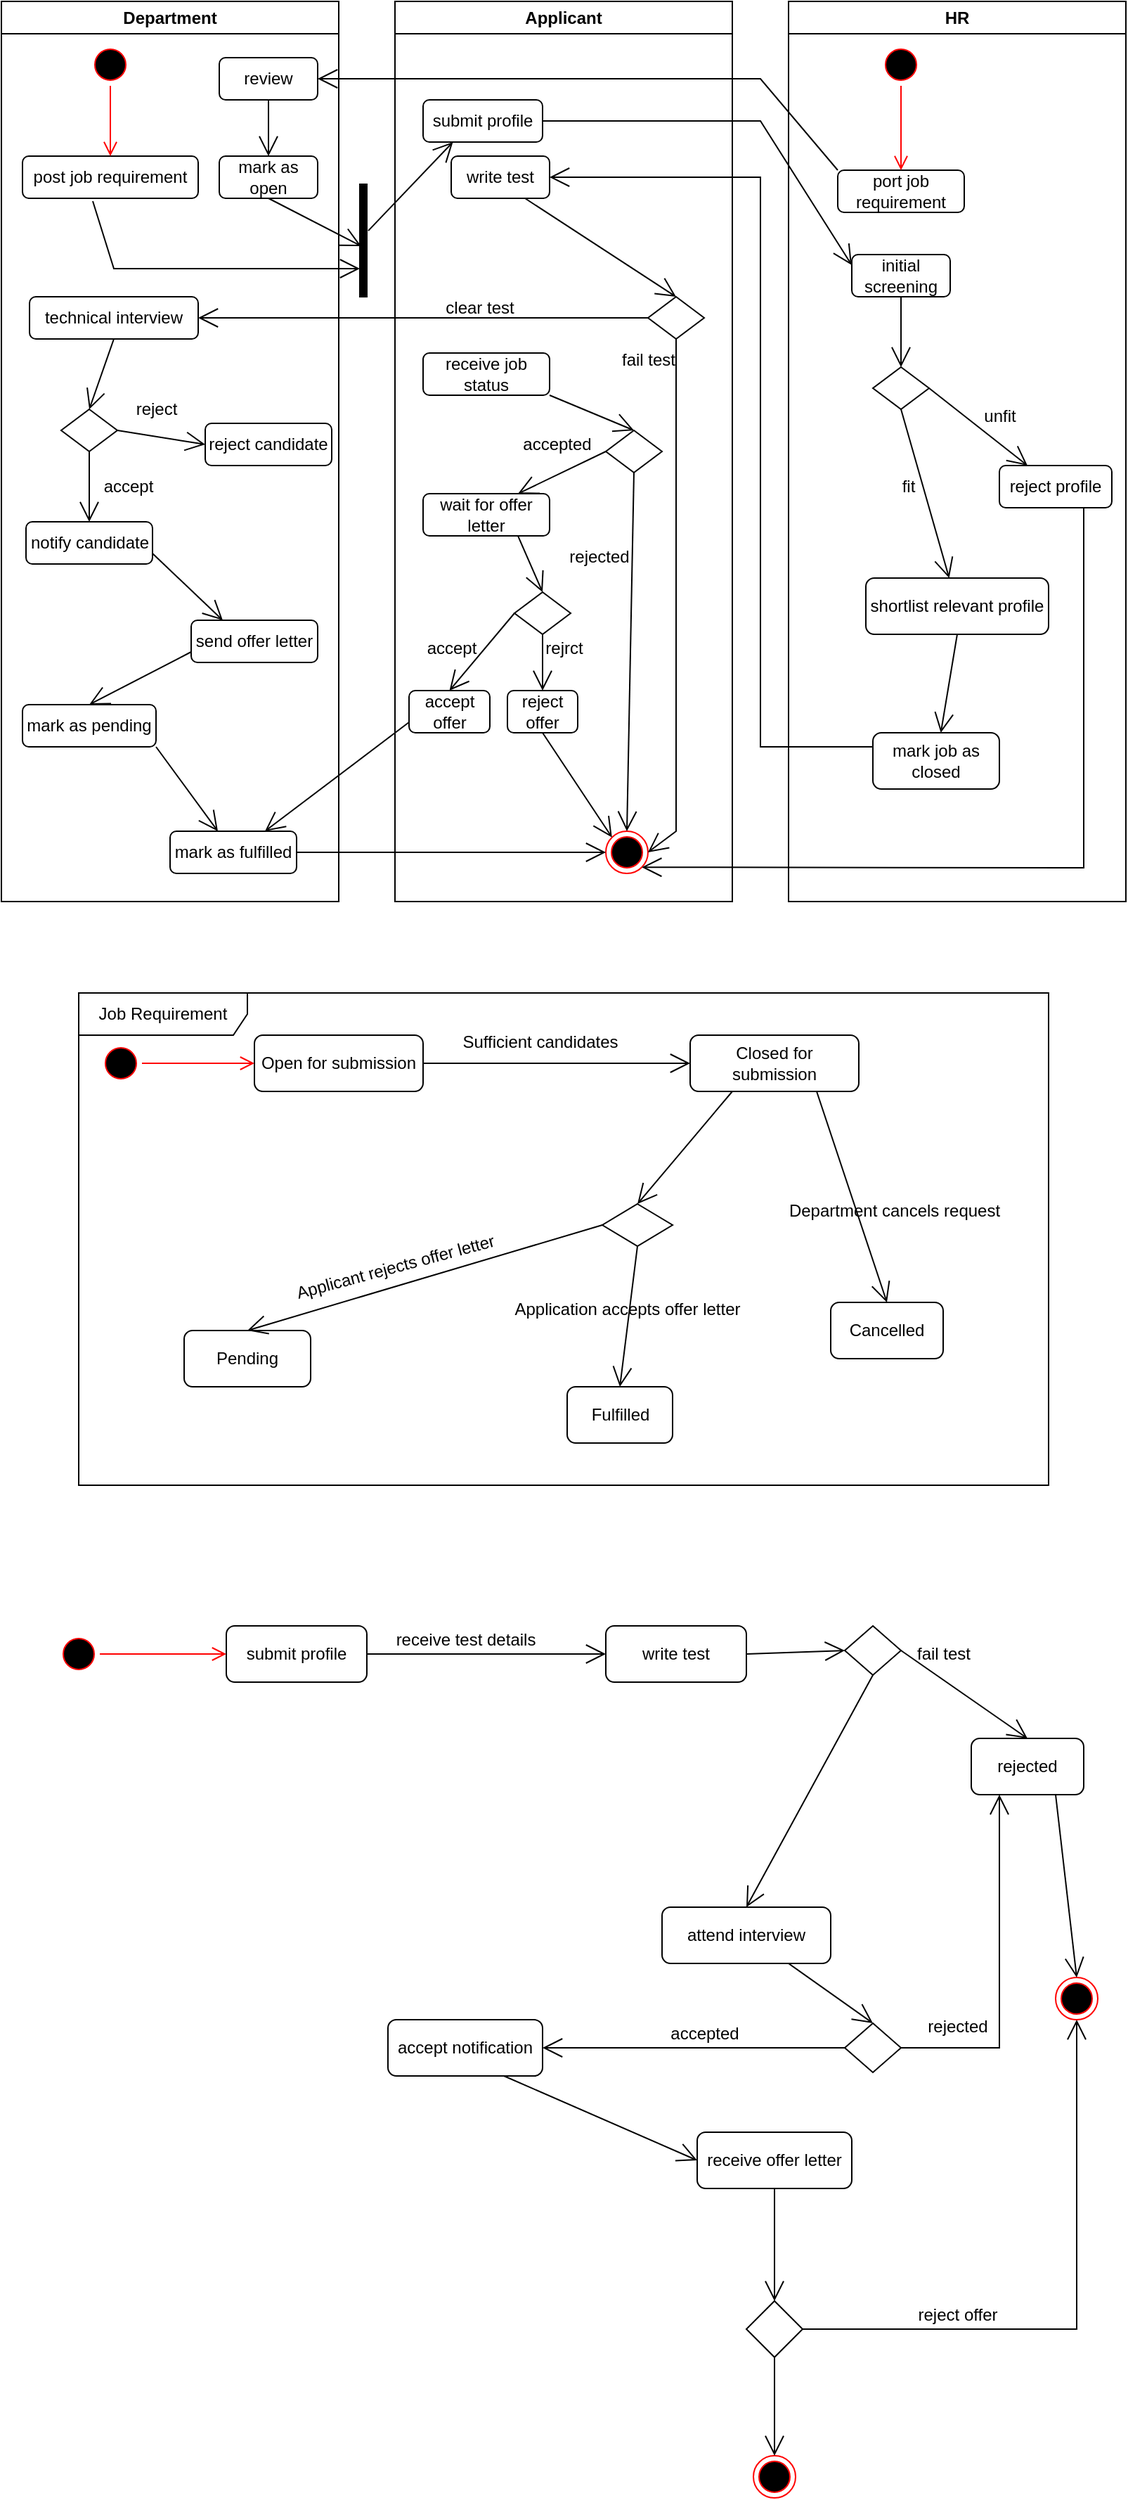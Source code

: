<mxfile version="20.8.10" type="device"><diagram name="Page-1" id="5EgWfO8IJuQa_PrYnQpz"><mxGraphModel dx="1290" dy="530" grid="1" gridSize="10" guides="1" tooltips="1" connect="1" arrows="1" fold="1" page="1" pageScale="1" pageWidth="850" pageHeight="1100" math="0" shadow="0"><root><mxCell id="0"/><mxCell id="1" parent="0"/><mxCell id="yTLIwjCd6QaeWrtW5ZIR-2" value="Department" style="swimlane;whiteSpace=wrap;html=1;" vertex="1" parent="1"><mxGeometry x="40" y="40" width="240" height="640" as="geometry"/></mxCell><mxCell id="yTLIwjCd6QaeWrtW5ZIR-13" value="review" style="rounded=1;whiteSpace=wrap;html=1;" vertex="1" parent="yTLIwjCd6QaeWrtW5ZIR-2"><mxGeometry x="155" y="40" width="70" height="30" as="geometry"/></mxCell><mxCell id="yTLIwjCd6QaeWrtW5ZIR-12" value="post job requirement" style="rounded=1;whiteSpace=wrap;html=1;" vertex="1" parent="yTLIwjCd6QaeWrtW5ZIR-2"><mxGeometry x="15" y="110" width="125" height="30" as="geometry"/></mxCell><mxCell id="yTLIwjCd6QaeWrtW5ZIR-11" value="mark as open" style="rounded=1;whiteSpace=wrap;html=1;" vertex="1" parent="yTLIwjCd6QaeWrtW5ZIR-2"><mxGeometry x="155" y="110" width="70" height="30" as="geometry"/></mxCell><mxCell id="yTLIwjCd6QaeWrtW5ZIR-10" value="technical interview" style="rounded=1;whiteSpace=wrap;html=1;" vertex="1" parent="yTLIwjCd6QaeWrtW5ZIR-2"><mxGeometry x="20" y="210" width="120" height="30" as="geometry"/></mxCell><mxCell id="yTLIwjCd6QaeWrtW5ZIR-9" value="notify candidate" style="rounded=1;whiteSpace=wrap;html=1;" vertex="1" parent="yTLIwjCd6QaeWrtW5ZIR-2"><mxGeometry x="17.5" y="370" width="90" height="30" as="geometry"/></mxCell><mxCell id="yTLIwjCd6QaeWrtW5ZIR-8" value="reject candidate" style="rounded=1;whiteSpace=wrap;html=1;" vertex="1" parent="yTLIwjCd6QaeWrtW5ZIR-2"><mxGeometry x="145" y="300" width="90" height="30" as="geometry"/></mxCell><mxCell id="yTLIwjCd6QaeWrtW5ZIR-7" value="send offer letter" style="rounded=1;whiteSpace=wrap;html=1;" vertex="1" parent="yTLIwjCd6QaeWrtW5ZIR-2"><mxGeometry x="135" y="440" width="90" height="30" as="geometry"/></mxCell><mxCell id="yTLIwjCd6QaeWrtW5ZIR-6" value="mark as pending" style="rounded=1;whiteSpace=wrap;html=1;" vertex="1" parent="yTLIwjCd6QaeWrtW5ZIR-2"><mxGeometry x="15" y="500" width="95" height="30" as="geometry"/></mxCell><mxCell id="yTLIwjCd6QaeWrtW5ZIR-3" value="mark as fulfilled" style="rounded=1;whiteSpace=wrap;html=1;" vertex="1" parent="yTLIwjCd6QaeWrtW5ZIR-2"><mxGeometry x="120" y="590" width="90" height="30" as="geometry"/></mxCell><mxCell id="yTLIwjCd6QaeWrtW5ZIR-98" value="" style="rhombus;whiteSpace=wrap;html=1;" vertex="1" parent="yTLIwjCd6QaeWrtW5ZIR-2"><mxGeometry x="42.5" y="290" width="40" height="30" as="geometry"/></mxCell><mxCell id="yTLIwjCd6QaeWrtW5ZIR-103" value="" style="ellipse;html=1;shape=startState;fillColor=#000000;strokeColor=#ff0000;" vertex="1" parent="yTLIwjCd6QaeWrtW5ZIR-2"><mxGeometry x="62.5" y="30" width="30" height="30" as="geometry"/></mxCell><mxCell id="yTLIwjCd6QaeWrtW5ZIR-104" value="" style="edgeStyle=orthogonalEdgeStyle;html=1;verticalAlign=bottom;endArrow=open;endSize=8;strokeColor=#ff0000;rounded=0;" edge="1" source="yTLIwjCd6QaeWrtW5ZIR-103" parent="yTLIwjCd6QaeWrtW5ZIR-2" target="yTLIwjCd6QaeWrtW5ZIR-12"><mxGeometry relative="1" as="geometry"><mxPoint x="75" y="120" as="targetPoint"/></mxGeometry></mxCell><mxCell id="yTLIwjCd6QaeWrtW5ZIR-114" value="" style="endArrow=open;endFill=1;endSize=12;html=1;rounded=0;exitX=0.5;exitY=1;exitDx=0;exitDy=0;entryX=0.5;entryY=0;entryDx=0;entryDy=0;" edge="1" parent="yTLIwjCd6QaeWrtW5ZIR-2" source="yTLIwjCd6QaeWrtW5ZIR-13" target="yTLIwjCd6QaeWrtW5ZIR-11"><mxGeometry width="160" relative="1" as="geometry"><mxPoint x="230" y="370" as="sourcePoint"/><mxPoint x="390" y="370" as="targetPoint"/></mxGeometry></mxCell><mxCell id="yTLIwjCd6QaeWrtW5ZIR-115" value="" style="endArrow=open;endFill=1;endSize=12;html=1;rounded=0;exitX=0.5;exitY=1;exitDx=0;exitDy=0;entryX=0.5;entryY=0;entryDx=0;entryDy=0;" edge="1" parent="yTLIwjCd6QaeWrtW5ZIR-2" source="yTLIwjCd6QaeWrtW5ZIR-10" target="yTLIwjCd6QaeWrtW5ZIR-98"><mxGeometry width="160" relative="1" as="geometry"><mxPoint x="200" y="80" as="sourcePoint"/><mxPoint x="200" y="130" as="targetPoint"/></mxGeometry></mxCell><mxCell id="yTLIwjCd6QaeWrtW5ZIR-116" value="" style="endArrow=open;endFill=1;endSize=12;html=1;rounded=0;exitX=1;exitY=0.5;exitDx=0;exitDy=0;entryX=0;entryY=0.5;entryDx=0;entryDy=0;" edge="1" parent="yTLIwjCd6QaeWrtW5ZIR-2" source="yTLIwjCd6QaeWrtW5ZIR-98" target="yTLIwjCd6QaeWrtW5ZIR-8"><mxGeometry width="160" relative="1" as="geometry"><mxPoint x="210" y="90" as="sourcePoint"/><mxPoint x="150" y="250" as="targetPoint"/></mxGeometry></mxCell><mxCell id="yTLIwjCd6QaeWrtW5ZIR-117" value="" style="endArrow=open;endFill=1;endSize=12;html=1;rounded=0;exitX=0.5;exitY=1;exitDx=0;exitDy=0;" edge="1" parent="yTLIwjCd6QaeWrtW5ZIR-2" source="yTLIwjCd6QaeWrtW5ZIR-98" target="yTLIwjCd6QaeWrtW5ZIR-9"><mxGeometry width="160" relative="1" as="geometry"><mxPoint x="220" y="100" as="sourcePoint"/><mxPoint x="220" y="150" as="targetPoint"/></mxGeometry></mxCell><mxCell id="yTLIwjCd6QaeWrtW5ZIR-118" value="" style="endArrow=open;endFill=1;endSize=12;html=1;rounded=0;exitX=1;exitY=0.75;exitDx=0;exitDy=0;entryX=0.25;entryY=0;entryDx=0;entryDy=0;" edge="1" parent="yTLIwjCd6QaeWrtW5ZIR-2" source="yTLIwjCd6QaeWrtW5ZIR-9" target="yTLIwjCd6QaeWrtW5ZIR-7"><mxGeometry width="160" relative="1" as="geometry"><mxPoint x="230" y="110" as="sourcePoint"/><mxPoint x="230" y="160" as="targetPoint"/></mxGeometry></mxCell><mxCell id="yTLIwjCd6QaeWrtW5ZIR-119" value="" style="endArrow=open;endFill=1;endSize=12;html=1;rounded=0;exitX=0;exitY=0.75;exitDx=0;exitDy=0;entryX=0.5;entryY=0;entryDx=0;entryDy=0;" edge="1" parent="yTLIwjCd6QaeWrtW5ZIR-2" source="yTLIwjCd6QaeWrtW5ZIR-7" target="yTLIwjCd6QaeWrtW5ZIR-6"><mxGeometry width="160" relative="1" as="geometry"><mxPoint x="240" y="120" as="sourcePoint"/><mxPoint x="240" y="170" as="targetPoint"/></mxGeometry></mxCell><mxCell id="yTLIwjCd6QaeWrtW5ZIR-120" value="" style="endArrow=open;endFill=1;endSize=12;html=1;rounded=0;exitX=1;exitY=1;exitDx=0;exitDy=0;" edge="1" parent="yTLIwjCd6QaeWrtW5ZIR-2" source="yTLIwjCd6QaeWrtW5ZIR-6" target="yTLIwjCd6QaeWrtW5ZIR-3"><mxGeometry width="160" relative="1" as="geometry"><mxPoint x="140" y="442.5" as="sourcePoint"/><mxPoint x="72.5" y="510" as="targetPoint"/></mxGeometry></mxCell><mxCell id="yTLIwjCd6QaeWrtW5ZIR-152" value="accept" style="text;html=1;align=center;verticalAlign=middle;resizable=0;points=[];autosize=1;strokeColor=none;fillColor=none;" vertex="1" parent="yTLIwjCd6QaeWrtW5ZIR-2"><mxGeometry x="60" y="330" width="60" height="30" as="geometry"/></mxCell><mxCell id="yTLIwjCd6QaeWrtW5ZIR-14" value="Applicant" style="swimlane;whiteSpace=wrap;html=1;" vertex="1" parent="1"><mxGeometry x="320" y="40" width="240" height="640" as="geometry"/></mxCell><mxCell id="yTLIwjCd6QaeWrtW5ZIR-15" value="submit profile" style="rounded=1;whiteSpace=wrap;html=1;" vertex="1" parent="yTLIwjCd6QaeWrtW5ZIR-14"><mxGeometry x="20" y="70" width="85" height="30" as="geometry"/></mxCell><mxCell id="yTLIwjCd6QaeWrtW5ZIR-16" value="write test" style="rounded=1;whiteSpace=wrap;html=1;" vertex="1" parent="yTLIwjCd6QaeWrtW5ZIR-14"><mxGeometry x="40" y="110" width="70" height="30" as="geometry"/></mxCell><mxCell id="yTLIwjCd6QaeWrtW5ZIR-18" value="receive job status" style="rounded=1;whiteSpace=wrap;html=1;" vertex="1" parent="yTLIwjCd6QaeWrtW5ZIR-14"><mxGeometry x="20" y="250" width="90" height="30" as="geometry"/></mxCell><mxCell id="yTLIwjCd6QaeWrtW5ZIR-19" value="wait for offer letter" style="rounded=1;whiteSpace=wrap;html=1;" vertex="1" parent="yTLIwjCd6QaeWrtW5ZIR-14"><mxGeometry x="20" y="350" width="90" height="30" as="geometry"/></mxCell><mxCell id="yTLIwjCd6QaeWrtW5ZIR-22" value="accept offer" style="rounded=1;whiteSpace=wrap;html=1;" vertex="1" parent="yTLIwjCd6QaeWrtW5ZIR-14"><mxGeometry x="10" y="490" width="57.5" height="30" as="geometry"/></mxCell><mxCell id="yTLIwjCd6QaeWrtW5ZIR-23" value="reject offer" style="rounded=1;whiteSpace=wrap;html=1;" vertex="1" parent="yTLIwjCd6QaeWrtW5ZIR-14"><mxGeometry x="80" y="490" width="50" height="30" as="geometry"/></mxCell><mxCell id="yTLIwjCd6QaeWrtW5ZIR-99" value="" style="rhombus;whiteSpace=wrap;html=1;" vertex="1" parent="yTLIwjCd6QaeWrtW5ZIR-14"><mxGeometry x="180" y="210" width="40" height="30" as="geometry"/></mxCell><mxCell id="yTLIwjCd6QaeWrtW5ZIR-100" value="" style="rhombus;whiteSpace=wrap;html=1;" vertex="1" parent="yTLIwjCd6QaeWrtW5ZIR-14"><mxGeometry x="150" y="305" width="40" height="30" as="geometry"/></mxCell><mxCell id="yTLIwjCd6QaeWrtW5ZIR-101" value="" style="rhombus;whiteSpace=wrap;html=1;" vertex="1" parent="yTLIwjCd6QaeWrtW5ZIR-14"><mxGeometry x="85" y="420" width="40" height="30" as="geometry"/></mxCell><mxCell id="yTLIwjCd6QaeWrtW5ZIR-111" value="" style="ellipse;html=1;shape=endState;fillColor=#000000;strokeColor=#ff0000;" vertex="1" parent="yTLIwjCd6QaeWrtW5ZIR-14"><mxGeometry x="150" y="590" width="30" height="30" as="geometry"/></mxCell><mxCell id="yTLIwjCd6QaeWrtW5ZIR-121" value="" style="endArrow=open;endFill=1;endSize=12;html=1;rounded=0;exitX=0.75;exitY=1;exitDx=0;exitDy=0;entryX=0.5;entryY=0;entryDx=0;entryDy=0;" edge="1" parent="yTLIwjCd6QaeWrtW5ZIR-14" source="yTLIwjCd6QaeWrtW5ZIR-16" target="yTLIwjCd6QaeWrtW5ZIR-99"><mxGeometry width="160" relative="1" as="geometry"><mxPoint x="-130" y="452.5" as="sourcePoint"/><mxPoint x="-197.5" y="520" as="targetPoint"/></mxGeometry></mxCell><mxCell id="yTLIwjCd6QaeWrtW5ZIR-122" value="" style="endArrow=open;endFill=1;endSize=12;html=1;rounded=0;exitX=0.5;exitY=1;exitDx=0;exitDy=0;entryX=1;entryY=0.5;entryDx=0;entryDy=0;" edge="1" parent="yTLIwjCd6QaeWrtW5ZIR-14" source="yTLIwjCd6QaeWrtW5ZIR-99" target="yTLIwjCd6QaeWrtW5ZIR-111"><mxGeometry width="160" relative="1" as="geometry"><mxPoint x="72.5" y="130" as="sourcePoint"/><mxPoint x="230" y="560" as="targetPoint"/><Array as="points"><mxPoint x="200" y="590"/></Array></mxGeometry></mxCell><mxCell id="yTLIwjCd6QaeWrtW5ZIR-123" value="" style="endArrow=open;endFill=1;endSize=12;html=1;rounded=0;exitX=1;exitY=1;exitDx=0;exitDy=0;entryX=0.5;entryY=0;entryDx=0;entryDy=0;" edge="1" parent="yTLIwjCd6QaeWrtW5ZIR-14" source="yTLIwjCd6QaeWrtW5ZIR-18" target="yTLIwjCd6QaeWrtW5ZIR-100"><mxGeometry width="160" relative="1" as="geometry"><mxPoint x="82.5" y="140" as="sourcePoint"/><mxPoint x="220" y="210" as="targetPoint"/></mxGeometry></mxCell><mxCell id="yTLIwjCd6QaeWrtW5ZIR-124" value="" style="endArrow=open;endFill=1;endSize=12;html=1;rounded=0;exitX=0;exitY=0.5;exitDx=0;exitDy=0;entryX=0.75;entryY=0;entryDx=0;entryDy=0;" edge="1" parent="yTLIwjCd6QaeWrtW5ZIR-14" source="yTLIwjCd6QaeWrtW5ZIR-100" target="yTLIwjCd6QaeWrtW5ZIR-19"><mxGeometry width="160" relative="1" as="geometry"><mxPoint x="92.5" y="150" as="sourcePoint"/><mxPoint x="230" y="220" as="targetPoint"/></mxGeometry></mxCell><mxCell id="yTLIwjCd6QaeWrtW5ZIR-126" value="" style="endArrow=open;endFill=1;endSize=12;html=1;rounded=0;exitX=0.5;exitY=1;exitDx=0;exitDy=0;entryX=0.5;entryY=0;entryDx=0;entryDy=0;" edge="1" parent="yTLIwjCd6QaeWrtW5ZIR-14" source="yTLIwjCd6QaeWrtW5ZIR-100" target="yTLIwjCd6QaeWrtW5ZIR-111"><mxGeometry width="160" relative="1" as="geometry"><mxPoint x="102.5" y="160" as="sourcePoint"/><mxPoint x="240" y="230" as="targetPoint"/></mxGeometry></mxCell><mxCell id="yTLIwjCd6QaeWrtW5ZIR-127" value="" style="endArrow=open;endFill=1;endSize=12;html=1;rounded=0;exitX=0.75;exitY=1;exitDx=0;exitDy=0;entryX=0.5;entryY=0;entryDx=0;entryDy=0;" edge="1" parent="yTLIwjCd6QaeWrtW5ZIR-14" source="yTLIwjCd6QaeWrtW5ZIR-19" target="yTLIwjCd6QaeWrtW5ZIR-101"><mxGeometry width="160" relative="1" as="geometry"><mxPoint x="112.5" y="170" as="sourcePoint"/><mxPoint x="250" y="240" as="targetPoint"/></mxGeometry></mxCell><mxCell id="yTLIwjCd6QaeWrtW5ZIR-128" value="" style="endArrow=open;endFill=1;endSize=12;html=1;rounded=0;exitX=0;exitY=0.5;exitDx=0;exitDy=0;entryX=0.5;entryY=0;entryDx=0;entryDy=0;" edge="1" parent="yTLIwjCd6QaeWrtW5ZIR-14" source="yTLIwjCd6QaeWrtW5ZIR-101" target="yTLIwjCd6QaeWrtW5ZIR-22"><mxGeometry width="160" relative="1" as="geometry"><mxPoint x="122.5" y="180" as="sourcePoint"/><mxPoint x="260" y="250" as="targetPoint"/></mxGeometry></mxCell><mxCell id="yTLIwjCd6QaeWrtW5ZIR-129" value="" style="endArrow=open;endFill=1;endSize=12;html=1;rounded=0;exitX=0.5;exitY=1;exitDx=0;exitDy=0;entryX=0.5;entryY=0;entryDx=0;entryDy=0;" edge="1" parent="yTLIwjCd6QaeWrtW5ZIR-14" source="yTLIwjCd6QaeWrtW5ZIR-101" target="yTLIwjCd6QaeWrtW5ZIR-23"><mxGeometry width="160" relative="1" as="geometry"><mxPoint x="132.5" y="190" as="sourcePoint"/><mxPoint x="270" y="260" as="targetPoint"/></mxGeometry></mxCell><mxCell id="yTLIwjCd6QaeWrtW5ZIR-140" value="" style="endArrow=open;endFill=1;endSize=12;html=1;rounded=0;exitX=0.5;exitY=1;exitDx=0;exitDy=0;entryX=0;entryY=0;entryDx=0;entryDy=0;" edge="1" parent="yTLIwjCd6QaeWrtW5ZIR-14" source="yTLIwjCd6QaeWrtW5ZIR-23" target="yTLIwjCd6QaeWrtW5ZIR-111"><mxGeometry width="160" relative="1" as="geometry"><mxPoint x="230" y="255" as="sourcePoint"/><mxPoint x="-90" y="245" as="targetPoint"/></mxGeometry></mxCell><mxCell id="yTLIwjCd6QaeWrtW5ZIR-154" value="accepted" style="text;html=1;align=center;verticalAlign=middle;resizable=0;points=[];autosize=1;strokeColor=none;fillColor=none;" vertex="1" parent="yTLIwjCd6QaeWrtW5ZIR-14"><mxGeometry x="80" y="300" width="70" height="30" as="geometry"/></mxCell><mxCell id="yTLIwjCd6QaeWrtW5ZIR-155" value="rejected" style="text;html=1;align=center;verticalAlign=middle;resizable=0;points=[];autosize=1;strokeColor=none;fillColor=none;" vertex="1" parent="yTLIwjCd6QaeWrtW5ZIR-14"><mxGeometry x="110" y="380" width="70" height="30" as="geometry"/></mxCell><mxCell id="yTLIwjCd6QaeWrtW5ZIR-158" value="fail test" style="text;html=1;align=center;verticalAlign=middle;resizable=0;points=[];autosize=1;strokeColor=none;fillColor=none;" vertex="1" parent="yTLIwjCd6QaeWrtW5ZIR-14"><mxGeometry x="150" y="240" width="60" height="30" as="geometry"/></mxCell><mxCell id="yTLIwjCd6QaeWrtW5ZIR-24" value="HR" style="swimlane;whiteSpace=wrap;html=1;" vertex="1" parent="1"><mxGeometry x="600" y="40" width="240" height="640" as="geometry"/></mxCell><mxCell id="yTLIwjCd6QaeWrtW5ZIR-25" value="port job requirement" style="rounded=1;whiteSpace=wrap;html=1;" vertex="1" parent="yTLIwjCd6QaeWrtW5ZIR-24"><mxGeometry x="35" y="120" width="90" height="30" as="geometry"/></mxCell><mxCell id="yTLIwjCd6QaeWrtW5ZIR-26" value="initial screening" style="rounded=1;whiteSpace=wrap;html=1;" vertex="1" parent="yTLIwjCd6QaeWrtW5ZIR-24"><mxGeometry x="45" y="180" width="70" height="30" as="geometry"/></mxCell><mxCell id="yTLIwjCd6QaeWrtW5ZIR-27" value="reject profile" style="rounded=1;whiteSpace=wrap;html=1;" vertex="1" parent="yTLIwjCd6QaeWrtW5ZIR-24"><mxGeometry x="150" y="330" width="80" height="30" as="geometry"/></mxCell><mxCell id="yTLIwjCd6QaeWrtW5ZIR-29" value="shortlist relevant profile " style="rounded=1;whiteSpace=wrap;html=1;" vertex="1" parent="yTLIwjCd6QaeWrtW5ZIR-24"><mxGeometry x="55" y="410" width="130" height="40" as="geometry"/></mxCell><mxCell id="yTLIwjCd6QaeWrtW5ZIR-31" value="mark job as closed" style="rounded=1;whiteSpace=wrap;html=1;" vertex="1" parent="yTLIwjCd6QaeWrtW5ZIR-24"><mxGeometry x="60" y="520" width="90" height="40" as="geometry"/></mxCell><mxCell id="yTLIwjCd6QaeWrtW5ZIR-102" value="" style="rhombus;whiteSpace=wrap;html=1;" vertex="1" parent="yTLIwjCd6QaeWrtW5ZIR-24"><mxGeometry x="60" y="260" width="40" height="30" as="geometry"/></mxCell><mxCell id="yTLIwjCd6QaeWrtW5ZIR-107" value="" style="ellipse;html=1;shape=startState;fillColor=#000000;strokeColor=#ff0000;" vertex="1" parent="yTLIwjCd6QaeWrtW5ZIR-24"><mxGeometry x="65" y="30" width="30" height="30" as="geometry"/></mxCell><mxCell id="yTLIwjCd6QaeWrtW5ZIR-108" value="" style="edgeStyle=orthogonalEdgeStyle;html=1;verticalAlign=bottom;endArrow=open;endSize=8;strokeColor=#ff0000;rounded=0;" edge="1" source="yTLIwjCd6QaeWrtW5ZIR-107" parent="yTLIwjCd6QaeWrtW5ZIR-24" target="yTLIwjCd6QaeWrtW5ZIR-25"><mxGeometry relative="1" as="geometry"><mxPoint x="165" y="130" as="targetPoint"/></mxGeometry></mxCell><mxCell id="yTLIwjCd6QaeWrtW5ZIR-130" value="" style="endArrow=open;endFill=1;endSize=12;html=1;rounded=0;exitX=0.5;exitY=1;exitDx=0;exitDy=0;" edge="1" parent="yTLIwjCd6QaeWrtW5ZIR-24" source="yTLIwjCd6QaeWrtW5ZIR-26" target="yTLIwjCd6QaeWrtW5ZIR-102"><mxGeometry width="160" relative="1" as="geometry"><mxPoint x="-137.5" y="190" as="sourcePoint"/><mxPoint y="260" as="targetPoint"/></mxGeometry></mxCell><mxCell id="yTLIwjCd6QaeWrtW5ZIR-131" value="" style="endArrow=open;endFill=1;endSize=12;html=1;rounded=0;exitX=1;exitY=0.5;exitDx=0;exitDy=0;entryX=0.25;entryY=0;entryDx=0;entryDy=0;" edge="1" parent="yTLIwjCd6QaeWrtW5ZIR-24" source="yTLIwjCd6QaeWrtW5ZIR-102" target="yTLIwjCd6QaeWrtW5ZIR-27"><mxGeometry width="160" relative="1" as="geometry"><mxPoint x="90" y="220" as="sourcePoint"/><mxPoint x="90" y="270" as="targetPoint"/></mxGeometry></mxCell><mxCell id="yTLIwjCd6QaeWrtW5ZIR-132" value="" style="endArrow=open;endFill=1;endSize=12;html=1;rounded=0;exitX=0.5;exitY=1;exitDx=0;exitDy=0;" edge="1" parent="yTLIwjCd6QaeWrtW5ZIR-24" source="yTLIwjCd6QaeWrtW5ZIR-102" target="yTLIwjCd6QaeWrtW5ZIR-29"><mxGeometry width="160" relative="1" as="geometry"><mxPoint x="100" y="230" as="sourcePoint"/><mxPoint x="100" y="280" as="targetPoint"/></mxGeometry></mxCell><mxCell id="yTLIwjCd6QaeWrtW5ZIR-133" value="" style="endArrow=open;endFill=1;endSize=12;html=1;rounded=0;exitX=0.5;exitY=1;exitDx=0;exitDy=0;" edge="1" parent="yTLIwjCd6QaeWrtW5ZIR-24" source="yTLIwjCd6QaeWrtW5ZIR-29" target="yTLIwjCd6QaeWrtW5ZIR-31"><mxGeometry width="160" relative="1" as="geometry"><mxPoint x="110" y="240" as="sourcePoint"/><mxPoint x="110" y="290" as="targetPoint"/></mxGeometry></mxCell><mxCell id="yTLIwjCd6QaeWrtW5ZIR-160" value="fit" style="text;html=1;align=center;verticalAlign=middle;resizable=0;points=[];autosize=1;strokeColor=none;fillColor=none;" vertex="1" parent="yTLIwjCd6QaeWrtW5ZIR-24"><mxGeometry x="70" y="330" width="30" height="30" as="geometry"/></mxCell><mxCell id="yTLIwjCd6QaeWrtW5ZIR-159" value="unfit" style="text;html=1;align=center;verticalAlign=middle;resizable=0;points=[];autosize=1;strokeColor=none;fillColor=none;" vertex="1" parent="yTLIwjCd6QaeWrtW5ZIR-24"><mxGeometry x="125" y="280" width="50" height="30" as="geometry"/></mxCell><mxCell id="yTLIwjCd6QaeWrtW5ZIR-34" value="Job Requirement" style="shape=umlFrame;whiteSpace=wrap;html=1;width=120;height=30;" vertex="1" parent="1"><mxGeometry x="95" y="745" width="690" height="350" as="geometry"/></mxCell><mxCell id="yTLIwjCd6QaeWrtW5ZIR-35" value="Pending" style="rounded=1;whiteSpace=wrap;html=1;" vertex="1" parent="1"><mxGeometry x="170" y="985" width="90" height="40" as="geometry"/></mxCell><mxCell id="yTLIwjCd6QaeWrtW5ZIR-46" value="Fulfilled" style="rounded=1;whiteSpace=wrap;html=1;" vertex="1" parent="1"><mxGeometry x="442.5" y="1025" width="75" height="40" as="geometry"/></mxCell><mxCell id="yTLIwjCd6QaeWrtW5ZIR-47" value="&lt;div&gt;Cancelled&lt;/div&gt;" style="rounded=1;whiteSpace=wrap;html=1;" vertex="1" parent="1"><mxGeometry x="630" y="965" width="80" height="40" as="geometry"/></mxCell><mxCell id="yTLIwjCd6QaeWrtW5ZIR-48" value="Closed for submission" style="rounded=1;whiteSpace=wrap;html=1;" vertex="1" parent="1"><mxGeometry x="530" y="775" width="120" height="40" as="geometry"/></mxCell><mxCell id="yTLIwjCd6QaeWrtW5ZIR-49" value="Open for submission" style="rounded=1;whiteSpace=wrap;html=1;" vertex="1" parent="1"><mxGeometry x="220" y="775" width="120" height="40" as="geometry"/></mxCell><mxCell id="yTLIwjCd6QaeWrtW5ZIR-50" value="receive offer letter" style="rounded=1;whiteSpace=wrap;html=1;" vertex="1" parent="1"><mxGeometry x="535" y="1555" width="110" height="40" as="geometry"/></mxCell><mxCell id="yTLIwjCd6QaeWrtW5ZIR-51" value="accept notification" style="rounded=1;whiteSpace=wrap;html=1;" vertex="1" parent="1"><mxGeometry x="315" y="1475" width="110" height="40" as="geometry"/></mxCell><mxCell id="yTLIwjCd6QaeWrtW5ZIR-52" value="attend interview" style="rounded=1;whiteSpace=wrap;html=1;" vertex="1" parent="1"><mxGeometry x="510" y="1395" width="120" height="40" as="geometry"/></mxCell><mxCell id="yTLIwjCd6QaeWrtW5ZIR-53" value="rejected" style="rounded=1;whiteSpace=wrap;html=1;" vertex="1" parent="1"><mxGeometry x="730" y="1275" width="80" height="40" as="geometry"/></mxCell><mxCell id="yTLIwjCd6QaeWrtW5ZIR-54" value="write test" style="rounded=1;whiteSpace=wrap;html=1;" vertex="1" parent="1"><mxGeometry x="470" y="1195" width="100" height="40" as="geometry"/></mxCell><mxCell id="yTLIwjCd6QaeWrtW5ZIR-55" value="submit profile" style="rounded=1;whiteSpace=wrap;html=1;" vertex="1" parent="1"><mxGeometry x="200" y="1195" width="100" height="40" as="geometry"/></mxCell><mxCell id="yTLIwjCd6QaeWrtW5ZIR-57" value="" style="ellipse;html=1;shape=startState;fillColor=#000000;strokeColor=#ff0000;" vertex="1" parent="1"><mxGeometry x="80" y="1200" width="30" height="30" as="geometry"/></mxCell><mxCell id="yTLIwjCd6QaeWrtW5ZIR-58" value="" style="edgeStyle=orthogonalEdgeStyle;html=1;verticalAlign=bottom;endArrow=open;endSize=8;strokeColor=#ff0000;rounded=0;entryX=0;entryY=0.5;entryDx=0;entryDy=0;" edge="1" source="yTLIwjCd6QaeWrtW5ZIR-57" parent="1" target="yTLIwjCd6QaeWrtW5ZIR-55"><mxGeometry relative="1" as="geometry"><mxPoint x="35" y="1315" as="targetPoint"/></mxGeometry></mxCell><mxCell id="yTLIwjCd6QaeWrtW5ZIR-59" value="" style="endArrow=open;endFill=1;endSize=12;html=1;rounded=0;exitX=1;exitY=0.5;exitDx=0;exitDy=0;entryX=0;entryY=0.5;entryDx=0;entryDy=0;" edge="1" parent="1" source="yTLIwjCd6QaeWrtW5ZIR-55" target="yTLIwjCd6QaeWrtW5ZIR-54"><mxGeometry width="160" relative="1" as="geometry"><mxPoint x="340" y="1385" as="sourcePoint"/><mxPoint x="500" y="1385" as="targetPoint"/></mxGeometry></mxCell><mxCell id="yTLIwjCd6QaeWrtW5ZIR-60" value="" style="endArrow=open;endFill=1;endSize=12;html=1;rounded=0;exitX=0.75;exitY=1;exitDx=0;exitDy=0;entryX=0;entryY=0.5;entryDx=0;entryDy=0;" edge="1" parent="1" source="yTLIwjCd6QaeWrtW5ZIR-51" target="yTLIwjCd6QaeWrtW5ZIR-50"><mxGeometry width="160" relative="1" as="geometry"><mxPoint x="310" y="1235" as="sourcePoint"/><mxPoint x="480" y="1235" as="targetPoint"/></mxGeometry></mxCell><mxCell id="yTLIwjCd6QaeWrtW5ZIR-61" value="" style="rhombus;whiteSpace=wrap;html=1;" vertex="1" parent="1"><mxGeometry x="640" y="1195" width="40" height="35" as="geometry"/></mxCell><mxCell id="yTLIwjCd6QaeWrtW5ZIR-62" value="" style="rhombus;whiteSpace=wrap;html=1;" vertex="1" parent="1"><mxGeometry x="640" y="1477.5" width="40" height="35" as="geometry"/></mxCell><mxCell id="yTLIwjCd6QaeWrtW5ZIR-63" value="" style="endArrow=open;endFill=1;endSize=12;html=1;rounded=0;exitX=1;exitY=0.5;exitDx=0;exitDy=0;entryX=0;entryY=0.5;entryDx=0;entryDy=0;" edge="1" parent="1" source="yTLIwjCd6QaeWrtW5ZIR-54" target="yTLIwjCd6QaeWrtW5ZIR-61"><mxGeometry width="160" relative="1" as="geometry"><mxPoint x="310" y="1235" as="sourcePoint"/><mxPoint x="480" y="1235" as="targetPoint"/></mxGeometry></mxCell><mxCell id="yTLIwjCd6QaeWrtW5ZIR-64" value="" style="endArrow=open;endFill=1;endSize=12;html=1;rounded=0;exitX=0.5;exitY=1;exitDx=0;exitDy=0;entryX=0.5;entryY=0;entryDx=0;entryDy=0;" edge="1" parent="1" source="yTLIwjCd6QaeWrtW5ZIR-61" target="yTLIwjCd6QaeWrtW5ZIR-52"><mxGeometry width="160" relative="1" as="geometry"><mxPoint x="320" y="1245" as="sourcePoint"/><mxPoint x="490" y="1245" as="targetPoint"/></mxGeometry></mxCell><mxCell id="yTLIwjCd6QaeWrtW5ZIR-65" value="" style="endArrow=open;endFill=1;endSize=12;html=1;rounded=0;exitX=1;exitY=0.5;exitDx=0;exitDy=0;entryX=0.5;entryY=0;entryDx=0;entryDy=0;" edge="1" parent="1" source="yTLIwjCd6QaeWrtW5ZIR-61" target="yTLIwjCd6QaeWrtW5ZIR-53"><mxGeometry width="160" relative="1" as="geometry"><mxPoint x="330" y="1255" as="sourcePoint"/><mxPoint x="500" y="1255" as="targetPoint"/></mxGeometry></mxCell><mxCell id="yTLIwjCd6QaeWrtW5ZIR-66" value="" style="endArrow=open;endFill=1;endSize=12;html=1;rounded=0;exitX=0.75;exitY=1;exitDx=0;exitDy=0;entryX=0.5;entryY=0;entryDx=0;entryDy=0;" edge="1" parent="1" source="yTLIwjCd6QaeWrtW5ZIR-52" target="yTLIwjCd6QaeWrtW5ZIR-62"><mxGeometry width="160" relative="1" as="geometry"><mxPoint x="340" y="1265" as="sourcePoint"/><mxPoint x="510" y="1265" as="targetPoint"/></mxGeometry></mxCell><mxCell id="yTLIwjCd6QaeWrtW5ZIR-67" value="" style="endArrow=open;endFill=1;endSize=12;html=1;rounded=0;exitX=1;exitY=0.5;exitDx=0;exitDy=0;entryX=0.25;entryY=1;entryDx=0;entryDy=0;" edge="1" parent="1" source="yTLIwjCd6QaeWrtW5ZIR-62" target="yTLIwjCd6QaeWrtW5ZIR-53"><mxGeometry width="160" relative="1" as="geometry"><mxPoint x="350" y="1275" as="sourcePoint"/><mxPoint x="520" y="1275" as="targetPoint"/><Array as="points"><mxPoint x="750" y="1495"/></Array></mxGeometry></mxCell><mxCell id="yTLIwjCd6QaeWrtW5ZIR-68" value="" style="endArrow=open;endFill=1;endSize=12;html=1;rounded=0;exitX=0;exitY=0.5;exitDx=0;exitDy=0;entryX=1;entryY=0.5;entryDx=0;entryDy=0;" edge="1" parent="1" source="yTLIwjCd6QaeWrtW5ZIR-62" target="yTLIwjCd6QaeWrtW5ZIR-51"><mxGeometry width="160" relative="1" as="geometry"><mxPoint x="360" y="1285" as="sourcePoint"/><mxPoint x="530" y="1285" as="targetPoint"/></mxGeometry></mxCell><mxCell id="yTLIwjCd6QaeWrtW5ZIR-69" value="" style="rhombus;whiteSpace=wrap;html=1;" vertex="1" parent="1"><mxGeometry x="570" y="1675" width="40" height="40" as="geometry"/></mxCell><mxCell id="yTLIwjCd6QaeWrtW5ZIR-70" value="" style="endArrow=open;endFill=1;endSize=12;html=1;rounded=0;exitX=0.5;exitY=1;exitDx=0;exitDy=0;" edge="1" parent="1" source="yTLIwjCd6QaeWrtW5ZIR-50" target="yTLIwjCd6QaeWrtW5ZIR-69"><mxGeometry width="160" relative="1" as="geometry"><mxPoint x="370" y="1295" as="sourcePoint"/><mxPoint x="540" y="1295" as="targetPoint"/></mxGeometry></mxCell><mxCell id="yTLIwjCd6QaeWrtW5ZIR-71" value="" style="endArrow=open;endFill=1;endSize=12;html=1;rounded=0;exitX=1;exitY=0.5;exitDx=0;exitDy=0;entryX=0.5;entryY=1;entryDx=0;entryDy=0;" edge="1" parent="1" source="yTLIwjCd6QaeWrtW5ZIR-69" target="yTLIwjCd6QaeWrtW5ZIR-72"><mxGeometry width="160" relative="1" as="geometry"><mxPoint x="750" y="1675" as="sourcePoint"/><mxPoint x="770" y="1585" as="targetPoint"/><Array as="points"><mxPoint x="805" y="1695"/></Array></mxGeometry></mxCell><mxCell id="yTLIwjCd6QaeWrtW5ZIR-72" value="" style="ellipse;html=1;shape=endState;fillColor=#000000;strokeColor=#ff0000;" vertex="1" parent="1"><mxGeometry x="790" y="1445" width="30" height="30" as="geometry"/></mxCell><mxCell id="yTLIwjCd6QaeWrtW5ZIR-74" value="" style="endArrow=open;endFill=1;endSize=12;html=1;rounded=0;exitX=0.75;exitY=1;exitDx=0;exitDy=0;entryX=0.5;entryY=0;entryDx=0;entryDy=0;" edge="1" parent="1" source="yTLIwjCd6QaeWrtW5ZIR-53" target="yTLIwjCd6QaeWrtW5ZIR-72"><mxGeometry width="160" relative="1" as="geometry"><mxPoint x="390" y="1315" as="sourcePoint"/><mxPoint x="560" y="1315" as="targetPoint"/></mxGeometry></mxCell><mxCell id="yTLIwjCd6QaeWrtW5ZIR-75" value="" style="ellipse;html=1;shape=endState;fillColor=#000000;strokeColor=#ff0000;" vertex="1" parent="1"><mxGeometry x="575" y="1785" width="30" height="30" as="geometry"/></mxCell><mxCell id="yTLIwjCd6QaeWrtW5ZIR-76" value="" style="endArrow=open;endFill=1;endSize=12;html=1;rounded=0;exitX=0.5;exitY=1;exitDx=0;exitDy=0;entryX=0.5;entryY=0;entryDx=0;entryDy=0;" edge="1" parent="1" source="yTLIwjCd6QaeWrtW5ZIR-69" target="yTLIwjCd6QaeWrtW5ZIR-75"><mxGeometry width="160" relative="1" as="geometry"><mxPoint x="400" y="1325" as="sourcePoint"/><mxPoint x="570" y="1325" as="targetPoint"/></mxGeometry></mxCell><mxCell id="yTLIwjCd6QaeWrtW5ZIR-77" value="receive test details" style="text;html=1;align=center;verticalAlign=middle;resizable=0;points=[];autosize=1;strokeColor=none;fillColor=none;" vertex="1" parent="1"><mxGeometry x="310" y="1190" width="120" height="30" as="geometry"/></mxCell><mxCell id="yTLIwjCd6QaeWrtW5ZIR-78" value="fail test" style="text;html=1;align=center;verticalAlign=middle;resizable=0;points=[];autosize=1;strokeColor=none;fillColor=none;" vertex="1" parent="1"><mxGeometry x="680" y="1200" width="60" height="30" as="geometry"/></mxCell><mxCell id="yTLIwjCd6QaeWrtW5ZIR-79" value="rejected" style="text;html=1;align=center;verticalAlign=middle;resizable=0;points=[];autosize=1;strokeColor=none;fillColor=none;" vertex="1" parent="1"><mxGeometry x="685" y="1465" width="70" height="30" as="geometry"/></mxCell><mxCell id="yTLIwjCd6QaeWrtW5ZIR-81" value="accepted" style="text;html=1;align=center;verticalAlign=middle;resizable=0;points=[];autosize=1;strokeColor=none;fillColor=none;" vertex="1" parent="1"><mxGeometry x="505" y="1470" width="70" height="30" as="geometry"/></mxCell><mxCell id="yTLIwjCd6QaeWrtW5ZIR-82" value="reject offer" style="text;html=1;align=center;verticalAlign=middle;resizable=0;points=[];autosize=1;strokeColor=none;fillColor=none;" vertex="1" parent="1"><mxGeometry x="680" y="1670" width="80" height="30" as="geometry"/></mxCell><mxCell id="yTLIwjCd6QaeWrtW5ZIR-83" value="" style="ellipse;html=1;shape=startState;fillColor=#000000;strokeColor=#ff0000;" vertex="1" parent="1"><mxGeometry x="110" y="780" width="30" height="30" as="geometry"/></mxCell><mxCell id="yTLIwjCd6QaeWrtW5ZIR-84" value="" style="edgeStyle=orthogonalEdgeStyle;html=1;verticalAlign=bottom;endArrow=open;endSize=8;strokeColor=#ff0000;rounded=0;entryX=0;entryY=0.5;entryDx=0;entryDy=0;" edge="1" source="yTLIwjCd6QaeWrtW5ZIR-83" parent="1" target="yTLIwjCd6QaeWrtW5ZIR-49"><mxGeometry relative="1" as="geometry"><mxPoint x="125" y="875" as="targetPoint"/></mxGeometry></mxCell><mxCell id="yTLIwjCd6QaeWrtW5ZIR-85" value="" style="endArrow=open;endFill=1;endSize=12;html=1;rounded=0;exitX=1;exitY=0.5;exitDx=0;exitDy=0;" edge="1" parent="1" source="yTLIwjCd6QaeWrtW5ZIR-49" target="yTLIwjCd6QaeWrtW5ZIR-48"><mxGeometry width="160" relative="1" as="geometry"><mxPoint x="410" y="1195" as="sourcePoint"/><mxPoint x="580" y="1195" as="targetPoint"/></mxGeometry></mxCell><mxCell id="yTLIwjCd6QaeWrtW5ZIR-86" value="" style="endArrow=open;endFill=1;endSize=12;html=1;rounded=0;exitX=0.75;exitY=1;exitDx=0;exitDy=0;entryX=0.5;entryY=0;entryDx=0;entryDy=0;" edge="1" parent="1" source="yTLIwjCd6QaeWrtW5ZIR-48" target="yTLIwjCd6QaeWrtW5ZIR-47"><mxGeometry width="160" relative="1" as="geometry"><mxPoint x="350" y="805" as="sourcePoint"/><mxPoint x="540" y="805" as="targetPoint"/></mxGeometry></mxCell><mxCell id="yTLIwjCd6QaeWrtW5ZIR-87" value="" style="rhombus;whiteSpace=wrap;html=1;" vertex="1" parent="1"><mxGeometry x="467.5" y="895" width="50" height="30" as="geometry"/></mxCell><mxCell id="yTLIwjCd6QaeWrtW5ZIR-88" value="" style="endArrow=open;endFill=1;endSize=12;html=1;rounded=0;entryX=0.5;entryY=0;entryDx=0;entryDy=0;exitX=0.25;exitY=1;exitDx=0;exitDy=0;" edge="1" parent="1" source="yTLIwjCd6QaeWrtW5ZIR-48" target="yTLIwjCd6QaeWrtW5ZIR-87"><mxGeometry width="160" relative="1" as="geometry"><mxPoint x="360" y="815" as="sourcePoint"/><mxPoint x="550" y="815" as="targetPoint"/></mxGeometry></mxCell><mxCell id="yTLIwjCd6QaeWrtW5ZIR-89" value="" style="endArrow=open;endFill=1;endSize=12;html=1;rounded=0;exitX=0;exitY=0.5;exitDx=0;exitDy=0;entryX=0.5;entryY=0;entryDx=0;entryDy=0;" edge="1" parent="1" source="yTLIwjCd6QaeWrtW5ZIR-87" target="yTLIwjCd6QaeWrtW5ZIR-35"><mxGeometry width="160" relative="1" as="geometry"><mxPoint x="370" y="825" as="sourcePoint"/><mxPoint x="560" y="825" as="targetPoint"/></mxGeometry></mxCell><mxCell id="yTLIwjCd6QaeWrtW5ZIR-91" value="" style="endArrow=open;endFill=1;endSize=12;html=1;rounded=0;entryX=0.5;entryY=0;entryDx=0;entryDy=0;exitX=0.5;exitY=1;exitDx=0;exitDy=0;" edge="1" parent="1" source="yTLIwjCd6QaeWrtW5ZIR-87" target="yTLIwjCd6QaeWrtW5ZIR-46"><mxGeometry width="160" relative="1" as="geometry"><mxPoint x="270" y="965" as="sourcePoint"/><mxPoint x="430" y="965" as="targetPoint"/></mxGeometry></mxCell><mxCell id="yTLIwjCd6QaeWrtW5ZIR-93" value="Applicant rejects offer letter" style="text;html=1;align=center;verticalAlign=middle;resizable=0;points=[];autosize=1;strokeColor=none;fillColor=none;rotation=-15;" vertex="1" parent="1"><mxGeometry x="240" y="925" width="160" height="30" as="geometry"/></mxCell><mxCell id="yTLIwjCd6QaeWrtW5ZIR-94" value="Sufficient candidates" style="text;html=1;align=center;verticalAlign=middle;resizable=0;points=[];autosize=1;strokeColor=none;fillColor=none;" vertex="1" parent="1"><mxGeometry x="357.5" y="765" width="130" height="30" as="geometry"/></mxCell><mxCell id="yTLIwjCd6QaeWrtW5ZIR-95" value="Department cancels request" style="text;html=1;align=center;verticalAlign=middle;resizable=0;points=[];autosize=1;strokeColor=none;fillColor=none;" vertex="1" parent="1"><mxGeometry x="590" y="885" width="170" height="30" as="geometry"/></mxCell><mxCell id="yTLIwjCd6QaeWrtW5ZIR-96" value="Application accepts offer letter" style="text;html=1;align=center;verticalAlign=middle;resizable=0;points=[];autosize=1;strokeColor=none;fillColor=none;" vertex="1" parent="1"><mxGeometry x="395" y="955" width="180" height="30" as="geometry"/></mxCell><mxCell id="yTLIwjCd6QaeWrtW5ZIR-135" value="" style="endArrow=open;endFill=1;endSize=12;html=1;rounded=0;exitX=0;exitY=0.5;exitDx=0;exitDy=0;entryX=1;entryY=0.5;entryDx=0;entryDy=0;" edge="1" parent="1" source="yTLIwjCd6QaeWrtW5ZIR-99" target="yTLIwjCd6QaeWrtW5ZIR-10"><mxGeometry width="160" relative="1" as="geometry"><mxPoint x="250" y="280" as="sourcePoint"/><mxPoint x="410" y="280" as="targetPoint"/></mxGeometry></mxCell><mxCell id="yTLIwjCd6QaeWrtW5ZIR-136" value="" style="endArrow=open;endFill=1;endSize=12;html=1;rounded=0;exitX=0;exitY=0;exitDx=0;exitDy=0;entryX=1;entryY=0.5;entryDx=0;entryDy=0;" edge="1" parent="1" source="yTLIwjCd6QaeWrtW5ZIR-25" target="yTLIwjCd6QaeWrtW5ZIR-13"><mxGeometry width="160" relative="1" as="geometry"><mxPoint x="510" y="255" as="sourcePoint"/><mxPoint x="190" y="245" as="targetPoint"/><Array as="points"><mxPoint x="580" y="95"/></Array></mxGeometry></mxCell><mxCell id="yTLIwjCd6QaeWrtW5ZIR-137" value="" style="endArrow=open;endFill=1;endSize=12;html=1;rounded=0;exitX=1;exitY=0.5;exitDx=0;exitDy=0;entryX=0;entryY=0.25;entryDx=0;entryDy=0;" edge="1" parent="1" source="yTLIwjCd6QaeWrtW5ZIR-15" target="yTLIwjCd6QaeWrtW5ZIR-26"><mxGeometry width="160" relative="1" as="geometry"><mxPoint x="520" y="265" as="sourcePoint"/><mxPoint x="200" y="255" as="targetPoint"/><Array as="points"><mxPoint x="580" y="125"/></Array></mxGeometry></mxCell><mxCell id="yTLIwjCd6QaeWrtW5ZIR-138" value="" style="endArrow=open;endFill=1;endSize=12;html=1;rounded=0;entryX=1;entryY=0.5;entryDx=0;entryDy=0;exitX=0;exitY=0.25;exitDx=0;exitDy=0;" edge="1" parent="1" source="yTLIwjCd6QaeWrtW5ZIR-31" target="yTLIwjCd6QaeWrtW5ZIR-16"><mxGeometry width="160" relative="1" as="geometry"><mxPoint x="620" y="410" as="sourcePoint"/><mxPoint x="210" y="265" as="targetPoint"/><Array as="points"><mxPoint x="580" y="570"/><mxPoint x="580" y="165"/></Array></mxGeometry></mxCell><mxCell id="yTLIwjCd6QaeWrtW5ZIR-139" value="" style="endArrow=open;endFill=1;endSize=12;html=1;rounded=0;exitX=0.75;exitY=1;exitDx=0;exitDy=0;entryX=1;entryY=1;entryDx=0;entryDy=0;" edge="1" parent="1" source="yTLIwjCd6QaeWrtW5ZIR-27" target="yTLIwjCd6QaeWrtW5ZIR-111"><mxGeometry width="160" relative="1" as="geometry"><mxPoint x="540" y="285" as="sourcePoint"/><mxPoint x="220" y="275" as="targetPoint"/><Array as="points"><mxPoint x="810" y="656"/></Array></mxGeometry></mxCell><mxCell id="yTLIwjCd6QaeWrtW5ZIR-141" value="" style="endArrow=open;endFill=1;endSize=12;html=1;rounded=0;exitX=1;exitY=0.5;exitDx=0;exitDy=0;entryX=0;entryY=0.5;entryDx=0;entryDy=0;" edge="1" parent="1" source="yTLIwjCd6QaeWrtW5ZIR-3" target="yTLIwjCd6QaeWrtW5ZIR-111"><mxGeometry width="160" relative="1" as="geometry"><mxPoint x="560" y="305" as="sourcePoint"/><mxPoint x="240" y="295" as="targetPoint"/></mxGeometry></mxCell><mxCell id="yTLIwjCd6QaeWrtW5ZIR-142" value="" style="endArrow=open;endFill=1;endSize=12;html=1;rounded=0;exitX=0;exitY=0.75;exitDx=0;exitDy=0;entryX=0.75;entryY=0;entryDx=0;entryDy=0;" edge="1" parent="1" source="yTLIwjCd6QaeWrtW5ZIR-22" target="yTLIwjCd6QaeWrtW5ZIR-3"><mxGeometry width="160" relative="1" as="geometry"><mxPoint x="570" y="315" as="sourcePoint"/><mxPoint x="250" y="305" as="targetPoint"/></mxGeometry></mxCell><mxCell id="yTLIwjCd6QaeWrtW5ZIR-144" value="" style="html=1;points=[];perimeter=orthogonalPerimeter;fillColor=strokeColor;" vertex="1" parent="1"><mxGeometry x="295" y="170" width="5" height="80" as="geometry"/></mxCell><mxCell id="yTLIwjCd6QaeWrtW5ZIR-147" value="" style="endArrow=open;endFill=1;endSize=12;html=1;rounded=0;exitX=0.4;exitY=1.067;exitDx=0;exitDy=0;exitPerimeter=0;" edge="1" parent="1" source="yTLIwjCd6QaeWrtW5ZIR-12" target="yTLIwjCd6QaeWrtW5ZIR-144"><mxGeometry width="160" relative="1" as="geometry"><mxPoint x="250" y="300" as="sourcePoint"/><mxPoint x="410" y="300" as="targetPoint"/><Array as="points"><mxPoint x="120" y="230"/></Array></mxGeometry></mxCell><mxCell id="yTLIwjCd6QaeWrtW5ZIR-148" value="" style="endArrow=open;endFill=1;endSize=12;html=1;rounded=0;exitX=0.5;exitY=1;exitDx=0;exitDy=0;entryX=0.2;entryY=0.55;entryDx=0;entryDy=0;entryPerimeter=0;" edge="1" parent="1" source="yTLIwjCd6QaeWrtW5ZIR-11" target="yTLIwjCd6QaeWrtW5ZIR-144"><mxGeometry width="160" relative="1" as="geometry"><mxPoint x="250" y="300" as="sourcePoint"/><mxPoint x="410" y="300" as="targetPoint"/></mxGeometry></mxCell><mxCell id="yTLIwjCd6QaeWrtW5ZIR-149" value="" style="endArrow=open;endFill=1;endSize=12;html=1;rounded=0;exitX=1.2;exitY=0.413;exitDx=0;exitDy=0;entryX=0.25;entryY=1;entryDx=0;entryDy=0;exitPerimeter=0;" edge="1" parent="1" source="yTLIwjCd6QaeWrtW5ZIR-144" target="yTLIwjCd6QaeWrtW5ZIR-15"><mxGeometry width="160" relative="1" as="geometry"><mxPoint x="240" y="190" as="sourcePoint"/><mxPoint x="306" y="224" as="targetPoint"/></mxGeometry></mxCell><mxCell id="yTLIwjCd6QaeWrtW5ZIR-151" value="reject" style="text;html=1;align=center;verticalAlign=middle;resizable=0;points=[];autosize=1;strokeColor=none;fillColor=none;" vertex="1" parent="1"><mxGeometry x="125" y="315" width="50" height="30" as="geometry"/></mxCell><mxCell id="yTLIwjCd6QaeWrtW5ZIR-153" value="clear test" style="text;html=1;align=center;verticalAlign=middle;resizable=0;points=[];autosize=1;strokeColor=none;fillColor=none;" vertex="1" parent="1"><mxGeometry x="345" y="243" width="70" height="30" as="geometry"/></mxCell><mxCell id="yTLIwjCd6QaeWrtW5ZIR-156" value="rejrct" style="text;html=1;align=center;verticalAlign=middle;resizable=0;points=[];autosize=1;strokeColor=none;fillColor=none;" vertex="1" parent="1"><mxGeometry x="415" y="485" width="50" height="30" as="geometry"/></mxCell><mxCell id="yTLIwjCd6QaeWrtW5ZIR-157" value="accept" style="text;html=1;align=center;verticalAlign=middle;resizable=0;points=[];autosize=1;strokeColor=none;fillColor=none;" vertex="1" parent="1"><mxGeometry x="330" y="485" width="60" height="30" as="geometry"/></mxCell></root></mxGraphModel></diagram></mxfile>